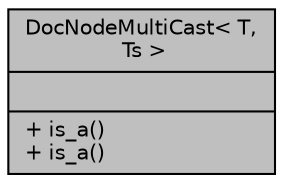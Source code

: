 digraph "DocNodeMultiCast&lt; T, Ts &gt;"
{
 // LATEX_PDF_SIZE
  edge [fontname="Helvetica",fontsize="10",labelfontname="Helvetica",labelfontsize="10"];
  node [fontname="Helvetica",fontsize="10",shape=record];
  Node1 [label="{DocNodeMultiCast\< T,\l Ts \>\n||+ is_a()\l+ is_a()\l}",height=0.2,width=0.4,color="black", fillcolor="grey75", style="filled", fontcolor="black",tooltip=" "];
}
